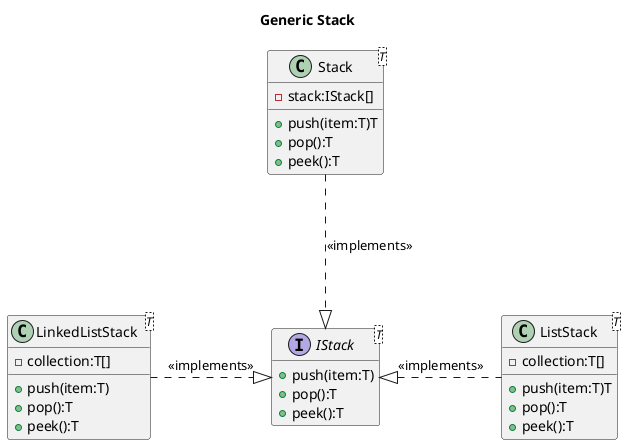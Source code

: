 @startuml Stack Model 
title Generic Stack 

interface IStack<T>{
    +push(item:T)
    +pop():T
    +peek():T
}

class LinkedListStack<T>{
    -collection:T[]
    +push(item:T)
    +pop():T
    +peek():T
}

class ListStack<T>{
    -collection:T[]
    +push(item:T)T
    +pop():T
    +peek():T
}

class Stack<T>{
    -stack:IStack[]
    +push(item:T)T
    +pop():T
    +peek():T
}

ListStack -.l-|> IStack : <<implements>>
LinkedListStack -.r-|> IStack : <<implements>>
Stack -.d-|> IStack : <<implements>>

hide empty members 
@enduml